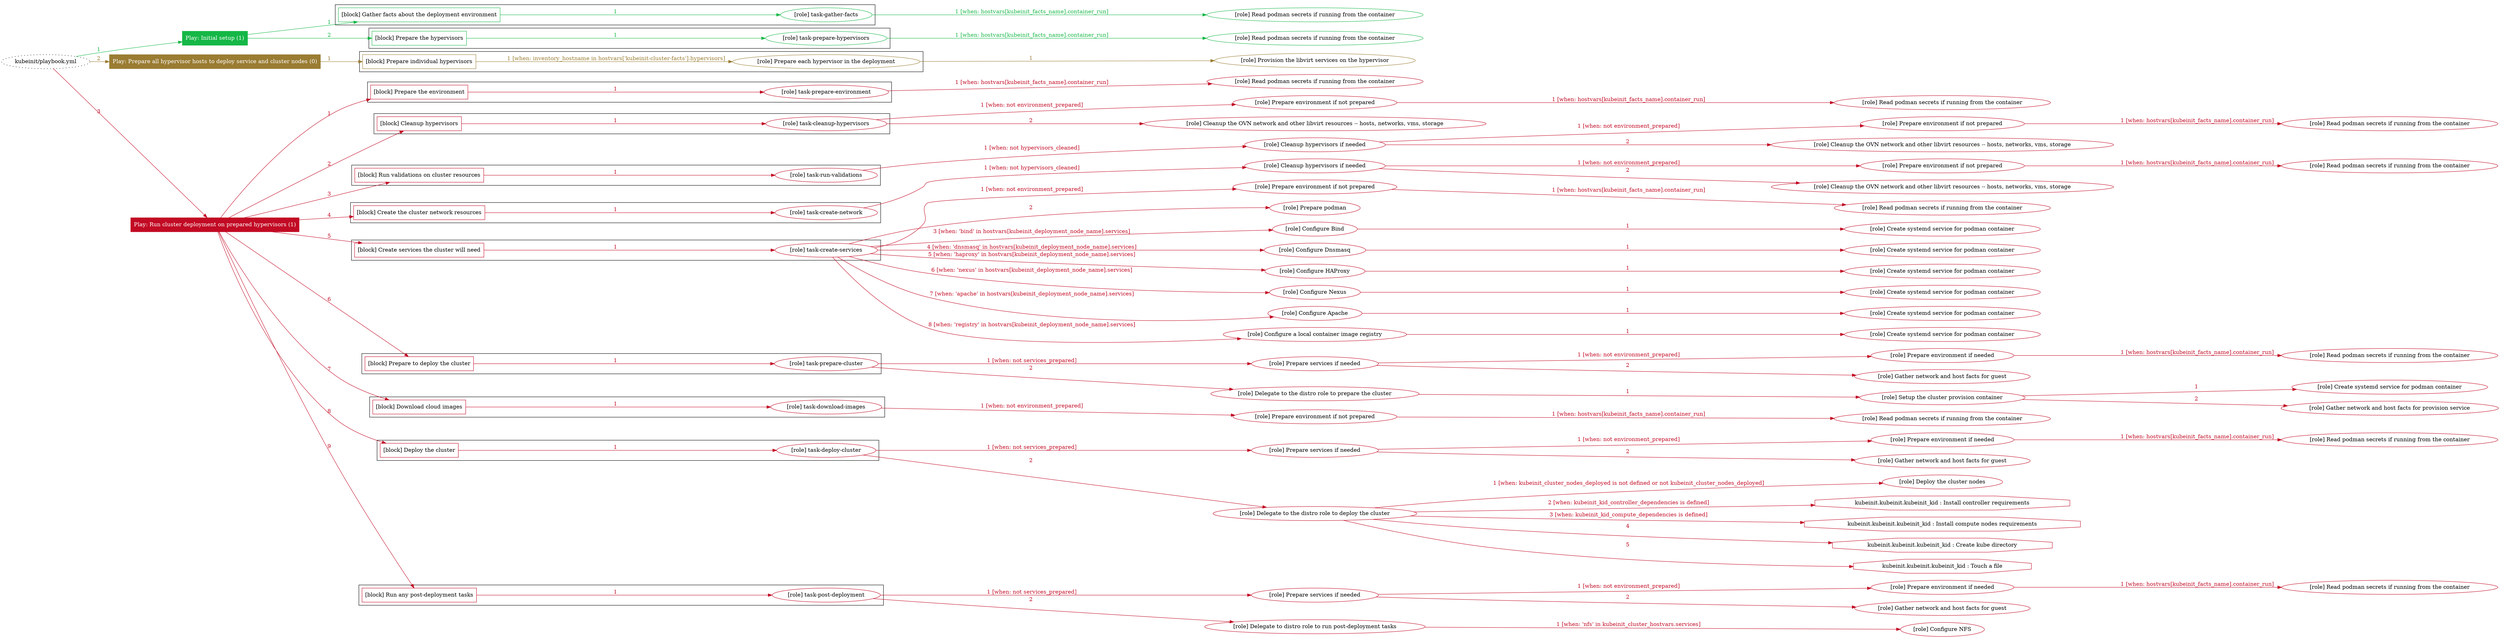 digraph {
	graph [concentrate=true ordering=in rankdir=LR ratio=fill]
	edge [esep=5 sep=10]
	"kubeinit/playbook.yml" [id=root_node style=dotted]
	play_e6b1a402 [label="Play: Initial setup (1)" color="#15b746" fontcolor="#ffffff" id=play_e6b1a402 shape=box style=filled tooltip=localhost]
	"kubeinit/playbook.yml" -> play_e6b1a402 [label="1 " color="#15b746" fontcolor="#15b746" id=edge_dc4dc7b1 labeltooltip="1 " tooltip="1 "]
	subgraph "Read podman secrets if running from the container" {
		role_00b666dd [label="[role] Read podman secrets if running from the container" color="#15b746" id=role_00b666dd tooltip="Read podman secrets if running from the container"]
	}
	subgraph "task-gather-facts" {
		role_b710b687 [label="[role] task-gather-facts" color="#15b746" id=role_b710b687 tooltip="task-gather-facts"]
		role_b710b687 -> role_00b666dd [label="1 [when: hostvars[kubeinit_facts_name].container_run]" color="#15b746" fontcolor="#15b746" id=edge_544b219d labeltooltip="1 [when: hostvars[kubeinit_facts_name].container_run]" tooltip="1 [when: hostvars[kubeinit_facts_name].container_run]"]
	}
	subgraph "Read podman secrets if running from the container" {
		role_ce1efb12 [label="[role] Read podman secrets if running from the container" color="#15b746" id=role_ce1efb12 tooltip="Read podman secrets if running from the container"]
	}
	subgraph "task-prepare-hypervisors" {
		role_caefab66 [label="[role] task-prepare-hypervisors" color="#15b746" id=role_caefab66 tooltip="task-prepare-hypervisors"]
		role_caefab66 -> role_ce1efb12 [label="1 [when: hostvars[kubeinit_facts_name].container_run]" color="#15b746" fontcolor="#15b746" id=edge_49254220 labeltooltip="1 [when: hostvars[kubeinit_facts_name].container_run]" tooltip="1 [when: hostvars[kubeinit_facts_name].container_run]"]
	}
	subgraph "Play: Initial setup (1)" {
		play_e6b1a402 -> block_34966cc2 [label=1 color="#15b746" fontcolor="#15b746" id=edge_dc4cecca labeltooltip=1 tooltip=1]
		subgraph cluster_block_34966cc2 {
			block_34966cc2 [label="[block] Gather facts about the deployment environment" color="#15b746" id=block_34966cc2 labeltooltip="Gather facts about the deployment environment" shape=box tooltip="Gather facts about the deployment environment"]
			block_34966cc2 -> role_b710b687 [label="1 " color="#15b746" fontcolor="#15b746" id=edge_626453d9 labeltooltip="1 " tooltip="1 "]
		}
		play_e6b1a402 -> block_a5060d05 [label=2 color="#15b746" fontcolor="#15b746" id=edge_97938719 labeltooltip=2 tooltip=2]
		subgraph cluster_block_a5060d05 {
			block_a5060d05 [label="[block] Prepare the hypervisors" color="#15b746" id=block_a5060d05 labeltooltip="Prepare the hypervisors" shape=box tooltip="Prepare the hypervisors"]
			block_a5060d05 -> role_caefab66 [label="1 " color="#15b746" fontcolor="#15b746" id=edge_d8753401 labeltooltip="1 " tooltip="1 "]
		}
	}
	play_483fb10e [label="Play: Prepare all hypervisor hosts to deploy service and cluster nodes (0)" color="#9a7c32" fontcolor="#ffffff" id=play_483fb10e shape=box style=filled tooltip="Play: Prepare all hypervisor hosts to deploy service and cluster nodes (0)"]
	"kubeinit/playbook.yml" -> play_483fb10e [label="2 " color="#9a7c32" fontcolor="#9a7c32" id=edge_ee0d9b00 labeltooltip="2 " tooltip="2 "]
	subgraph "Provision the libvirt services on the hypervisor" {
		role_8f7153d9 [label="[role] Provision the libvirt services on the hypervisor" color="#9a7c32" id=role_8f7153d9 tooltip="Provision the libvirt services on the hypervisor"]
	}
	subgraph "Prepare each hypervisor in the deployment" {
		role_39cf60a8 [label="[role] Prepare each hypervisor in the deployment" color="#9a7c32" id=role_39cf60a8 tooltip="Prepare each hypervisor in the deployment"]
		role_39cf60a8 -> role_8f7153d9 [label="1 " color="#9a7c32" fontcolor="#9a7c32" id=edge_33e3199a labeltooltip="1 " tooltip="1 "]
	}
	subgraph "Play: Prepare all hypervisor hosts to deploy service and cluster nodes (0)" {
		play_483fb10e -> block_f9be60b2 [label=1 color="#9a7c32" fontcolor="#9a7c32" id=edge_8aaaee2b labeltooltip=1 tooltip=1]
		subgraph cluster_block_f9be60b2 {
			block_f9be60b2 [label="[block] Prepare individual hypervisors" color="#9a7c32" id=block_f9be60b2 labeltooltip="Prepare individual hypervisors" shape=box tooltip="Prepare individual hypervisors"]
			block_f9be60b2 -> role_39cf60a8 [label="1 [when: inventory_hostname in hostvars['kubeinit-cluster-facts'].hypervisors]" color="#9a7c32" fontcolor="#9a7c32" id=edge_5041eeca labeltooltip="1 [when: inventory_hostname in hostvars['kubeinit-cluster-facts'].hypervisors]" tooltip="1 [when: inventory_hostname in hostvars['kubeinit-cluster-facts'].hypervisors]"]
		}
	}
	play_53cd7762 [label="Play: Run cluster deployment on prepared hypervisors (1)" color="#c20a24" fontcolor="#ffffff" id=play_53cd7762 shape=box style=filled tooltip=localhost]
	"kubeinit/playbook.yml" -> play_53cd7762 [label="3 " color="#c20a24" fontcolor="#c20a24" id=edge_be16aadf labeltooltip="3 " tooltip="3 "]
	subgraph "Read podman secrets if running from the container" {
		role_179899b7 [label="[role] Read podman secrets if running from the container" color="#c20a24" id=role_179899b7 tooltip="Read podman secrets if running from the container"]
	}
	subgraph "task-prepare-environment" {
		role_958b641f [label="[role] task-prepare-environment" color="#c20a24" id=role_958b641f tooltip="task-prepare-environment"]
		role_958b641f -> role_179899b7 [label="1 [when: hostvars[kubeinit_facts_name].container_run]" color="#c20a24" fontcolor="#c20a24" id=edge_2636b552 labeltooltip="1 [when: hostvars[kubeinit_facts_name].container_run]" tooltip="1 [when: hostvars[kubeinit_facts_name].container_run]"]
	}
	subgraph "Read podman secrets if running from the container" {
		role_50d938b4 [label="[role] Read podman secrets if running from the container" color="#c20a24" id=role_50d938b4 tooltip="Read podman secrets if running from the container"]
	}
	subgraph "Prepare environment if not prepared" {
		role_6b51e745 [label="[role] Prepare environment if not prepared" color="#c20a24" id=role_6b51e745 tooltip="Prepare environment if not prepared"]
		role_6b51e745 -> role_50d938b4 [label="1 [when: hostvars[kubeinit_facts_name].container_run]" color="#c20a24" fontcolor="#c20a24" id=edge_b9e69c21 labeltooltip="1 [when: hostvars[kubeinit_facts_name].container_run]" tooltip="1 [when: hostvars[kubeinit_facts_name].container_run]"]
	}
	subgraph "Cleanup the OVN network and other libvirt resources -- hosts, networks, vms, storage" {
		role_00b68caf [label="[role] Cleanup the OVN network and other libvirt resources -- hosts, networks, vms, storage" color="#c20a24" id=role_00b68caf tooltip="Cleanup the OVN network and other libvirt resources -- hosts, networks, vms, storage"]
	}
	subgraph "task-cleanup-hypervisors" {
		role_560dd897 [label="[role] task-cleanup-hypervisors" color="#c20a24" id=role_560dd897 tooltip="task-cleanup-hypervisors"]
		role_560dd897 -> role_6b51e745 [label="1 [when: not environment_prepared]" color="#c20a24" fontcolor="#c20a24" id=edge_0d9d6d0d labeltooltip="1 [when: not environment_prepared]" tooltip="1 [when: not environment_prepared]"]
		role_560dd897 -> role_00b68caf [label="2 " color="#c20a24" fontcolor="#c20a24" id=edge_5b290b01 labeltooltip="2 " tooltip="2 "]
	}
	subgraph "Read podman secrets if running from the container" {
		role_a9229727 [label="[role] Read podman secrets if running from the container" color="#c20a24" id=role_a9229727 tooltip="Read podman secrets if running from the container"]
	}
	subgraph "Prepare environment if not prepared" {
		role_ed467cb5 [label="[role] Prepare environment if not prepared" color="#c20a24" id=role_ed467cb5 tooltip="Prepare environment if not prepared"]
		role_ed467cb5 -> role_a9229727 [label="1 [when: hostvars[kubeinit_facts_name].container_run]" color="#c20a24" fontcolor="#c20a24" id=edge_814cddb6 labeltooltip="1 [when: hostvars[kubeinit_facts_name].container_run]" tooltip="1 [when: hostvars[kubeinit_facts_name].container_run]"]
	}
	subgraph "Cleanup the OVN network and other libvirt resources -- hosts, networks, vms, storage" {
		role_f5a06365 [label="[role] Cleanup the OVN network and other libvirt resources -- hosts, networks, vms, storage" color="#c20a24" id=role_f5a06365 tooltip="Cleanup the OVN network and other libvirt resources -- hosts, networks, vms, storage"]
	}
	subgraph "Cleanup hypervisors if needed" {
		role_3d7b2ba5 [label="[role] Cleanup hypervisors if needed" color="#c20a24" id=role_3d7b2ba5 tooltip="Cleanup hypervisors if needed"]
		role_3d7b2ba5 -> role_ed467cb5 [label="1 [when: not environment_prepared]" color="#c20a24" fontcolor="#c20a24" id=edge_16fdf7ad labeltooltip="1 [when: not environment_prepared]" tooltip="1 [when: not environment_prepared]"]
		role_3d7b2ba5 -> role_f5a06365 [label="2 " color="#c20a24" fontcolor="#c20a24" id=edge_6fa252d6 labeltooltip="2 " tooltip="2 "]
	}
	subgraph "task-run-validations" {
		role_ddd176c1 [label="[role] task-run-validations" color="#c20a24" id=role_ddd176c1 tooltip="task-run-validations"]
		role_ddd176c1 -> role_3d7b2ba5 [label="1 [when: not hypervisors_cleaned]" color="#c20a24" fontcolor="#c20a24" id=edge_f3b71a70 labeltooltip="1 [when: not hypervisors_cleaned]" tooltip="1 [when: not hypervisors_cleaned]"]
	}
	subgraph "Read podman secrets if running from the container" {
		role_33016c50 [label="[role] Read podman secrets if running from the container" color="#c20a24" id=role_33016c50 tooltip="Read podman secrets if running from the container"]
	}
	subgraph "Prepare environment if not prepared" {
		role_7424a522 [label="[role] Prepare environment if not prepared" color="#c20a24" id=role_7424a522 tooltip="Prepare environment if not prepared"]
		role_7424a522 -> role_33016c50 [label="1 [when: hostvars[kubeinit_facts_name].container_run]" color="#c20a24" fontcolor="#c20a24" id=edge_960f7013 labeltooltip="1 [when: hostvars[kubeinit_facts_name].container_run]" tooltip="1 [when: hostvars[kubeinit_facts_name].container_run]"]
	}
	subgraph "Cleanup the OVN network and other libvirt resources -- hosts, networks, vms, storage" {
		role_06b0de7c [label="[role] Cleanup the OVN network and other libvirt resources -- hosts, networks, vms, storage" color="#c20a24" id=role_06b0de7c tooltip="Cleanup the OVN network and other libvirt resources -- hosts, networks, vms, storage"]
	}
	subgraph "Cleanup hypervisors if needed" {
		role_d4a302e5 [label="[role] Cleanup hypervisors if needed" color="#c20a24" id=role_d4a302e5 tooltip="Cleanup hypervisors if needed"]
		role_d4a302e5 -> role_7424a522 [label="1 [when: not environment_prepared]" color="#c20a24" fontcolor="#c20a24" id=edge_1a9ff4cf labeltooltip="1 [when: not environment_prepared]" tooltip="1 [when: not environment_prepared]"]
		role_d4a302e5 -> role_06b0de7c [label="2 " color="#c20a24" fontcolor="#c20a24" id=edge_66c78184 labeltooltip="2 " tooltip="2 "]
	}
	subgraph "task-create-network" {
		role_41c11c2b [label="[role] task-create-network" color="#c20a24" id=role_41c11c2b tooltip="task-create-network"]
		role_41c11c2b -> role_d4a302e5 [label="1 [when: not hypervisors_cleaned]" color="#c20a24" fontcolor="#c20a24" id=edge_7a38ca56 labeltooltip="1 [when: not hypervisors_cleaned]" tooltip="1 [when: not hypervisors_cleaned]"]
	}
	subgraph "Read podman secrets if running from the container" {
		role_67b9f148 [label="[role] Read podman secrets if running from the container" color="#c20a24" id=role_67b9f148 tooltip="Read podman secrets if running from the container"]
	}
	subgraph "Prepare environment if not prepared" {
		role_f01d0935 [label="[role] Prepare environment if not prepared" color="#c20a24" id=role_f01d0935 tooltip="Prepare environment if not prepared"]
		role_f01d0935 -> role_67b9f148 [label="1 [when: hostvars[kubeinit_facts_name].container_run]" color="#c20a24" fontcolor="#c20a24" id=edge_90acefce labeltooltip="1 [when: hostvars[kubeinit_facts_name].container_run]" tooltip="1 [when: hostvars[kubeinit_facts_name].container_run]"]
	}
	subgraph "Prepare podman" {
		role_32b1f80f [label="[role] Prepare podman" color="#c20a24" id=role_32b1f80f tooltip="Prepare podman"]
	}
	subgraph "Create systemd service for podman container" {
		role_dba78838 [label="[role] Create systemd service for podman container" color="#c20a24" id=role_dba78838 tooltip="Create systemd service for podman container"]
	}
	subgraph "Configure Bind" {
		role_2be4b483 [label="[role] Configure Bind" color="#c20a24" id=role_2be4b483 tooltip="Configure Bind"]
		role_2be4b483 -> role_dba78838 [label="1 " color="#c20a24" fontcolor="#c20a24" id=edge_2e7aaba1 labeltooltip="1 " tooltip="1 "]
	}
	subgraph "Create systemd service for podman container" {
		role_01d5393a [label="[role] Create systemd service for podman container" color="#c20a24" id=role_01d5393a tooltip="Create systemd service for podman container"]
	}
	subgraph "Configure Dnsmasq" {
		role_22e727f2 [label="[role] Configure Dnsmasq" color="#c20a24" id=role_22e727f2 tooltip="Configure Dnsmasq"]
		role_22e727f2 -> role_01d5393a [label="1 " color="#c20a24" fontcolor="#c20a24" id=edge_a8fff9f8 labeltooltip="1 " tooltip="1 "]
	}
	subgraph "Create systemd service for podman container" {
		role_839470a9 [label="[role] Create systemd service for podman container" color="#c20a24" id=role_839470a9 tooltip="Create systemd service for podman container"]
	}
	subgraph "Configure HAProxy" {
		role_b402e2cf [label="[role] Configure HAProxy" color="#c20a24" id=role_b402e2cf tooltip="Configure HAProxy"]
		role_b402e2cf -> role_839470a9 [label="1 " color="#c20a24" fontcolor="#c20a24" id=edge_351bc6e8 labeltooltip="1 " tooltip="1 "]
	}
	subgraph "Create systemd service for podman container" {
		role_246fcee0 [label="[role] Create systemd service for podman container" color="#c20a24" id=role_246fcee0 tooltip="Create systemd service for podman container"]
	}
	subgraph "Configure Nexus" {
		role_e859d017 [label="[role] Configure Nexus" color="#c20a24" id=role_e859d017 tooltip="Configure Nexus"]
		role_e859d017 -> role_246fcee0 [label="1 " color="#c20a24" fontcolor="#c20a24" id=edge_c1a99fb7 labeltooltip="1 " tooltip="1 "]
	}
	subgraph "Create systemd service for podman container" {
		role_3ea85116 [label="[role] Create systemd service for podman container" color="#c20a24" id=role_3ea85116 tooltip="Create systemd service for podman container"]
	}
	subgraph "Configure Apache" {
		role_002a775b [label="[role] Configure Apache" color="#c20a24" id=role_002a775b tooltip="Configure Apache"]
		role_002a775b -> role_3ea85116 [label="1 " color="#c20a24" fontcolor="#c20a24" id=edge_71494f9c labeltooltip="1 " tooltip="1 "]
	}
	subgraph "Create systemd service for podman container" {
		role_6d101428 [label="[role] Create systemd service for podman container" color="#c20a24" id=role_6d101428 tooltip="Create systemd service for podman container"]
	}
	subgraph "Configure a local container image registry" {
		role_fbfb576c [label="[role] Configure a local container image registry" color="#c20a24" id=role_fbfb576c tooltip="Configure a local container image registry"]
		role_fbfb576c -> role_6d101428 [label="1 " color="#c20a24" fontcolor="#c20a24" id=edge_6470104b labeltooltip="1 " tooltip="1 "]
	}
	subgraph "task-create-services" {
		role_2018ac37 [label="[role] task-create-services" color="#c20a24" id=role_2018ac37 tooltip="task-create-services"]
		role_2018ac37 -> role_f01d0935 [label="1 [when: not environment_prepared]" color="#c20a24" fontcolor="#c20a24" id=edge_df5d61b6 labeltooltip="1 [when: not environment_prepared]" tooltip="1 [when: not environment_prepared]"]
		role_2018ac37 -> role_32b1f80f [label="2 " color="#c20a24" fontcolor="#c20a24" id=edge_1a829839 labeltooltip="2 " tooltip="2 "]
		role_2018ac37 -> role_2be4b483 [label="3 [when: 'bind' in hostvars[kubeinit_deployment_node_name].services]" color="#c20a24" fontcolor="#c20a24" id=edge_35ebcb52 labeltooltip="3 [when: 'bind' in hostvars[kubeinit_deployment_node_name].services]" tooltip="3 [when: 'bind' in hostvars[kubeinit_deployment_node_name].services]"]
		role_2018ac37 -> role_22e727f2 [label="4 [when: 'dnsmasq' in hostvars[kubeinit_deployment_node_name].services]" color="#c20a24" fontcolor="#c20a24" id=edge_1595c579 labeltooltip="4 [when: 'dnsmasq' in hostvars[kubeinit_deployment_node_name].services]" tooltip="4 [when: 'dnsmasq' in hostvars[kubeinit_deployment_node_name].services]"]
		role_2018ac37 -> role_b402e2cf [label="5 [when: 'haproxy' in hostvars[kubeinit_deployment_node_name].services]" color="#c20a24" fontcolor="#c20a24" id=edge_eea3197e labeltooltip="5 [when: 'haproxy' in hostvars[kubeinit_deployment_node_name].services]" tooltip="5 [when: 'haproxy' in hostvars[kubeinit_deployment_node_name].services]"]
		role_2018ac37 -> role_e859d017 [label="6 [when: 'nexus' in hostvars[kubeinit_deployment_node_name].services]" color="#c20a24" fontcolor="#c20a24" id=edge_87cac888 labeltooltip="6 [when: 'nexus' in hostvars[kubeinit_deployment_node_name].services]" tooltip="6 [when: 'nexus' in hostvars[kubeinit_deployment_node_name].services]"]
		role_2018ac37 -> role_002a775b [label="7 [when: 'apache' in hostvars[kubeinit_deployment_node_name].services]" color="#c20a24" fontcolor="#c20a24" id=edge_0b607695 labeltooltip="7 [when: 'apache' in hostvars[kubeinit_deployment_node_name].services]" tooltip="7 [when: 'apache' in hostvars[kubeinit_deployment_node_name].services]"]
		role_2018ac37 -> role_fbfb576c [label="8 [when: 'registry' in hostvars[kubeinit_deployment_node_name].services]" color="#c20a24" fontcolor="#c20a24" id=edge_8949c6d5 labeltooltip="8 [when: 'registry' in hostvars[kubeinit_deployment_node_name].services]" tooltip="8 [when: 'registry' in hostvars[kubeinit_deployment_node_name].services]"]
	}
	subgraph "Read podman secrets if running from the container" {
		role_164f575e [label="[role] Read podman secrets if running from the container" color="#c20a24" id=role_164f575e tooltip="Read podman secrets if running from the container"]
	}
	subgraph "Prepare environment if needed" {
		role_29bb2ff6 [label="[role] Prepare environment if needed" color="#c20a24" id=role_29bb2ff6 tooltip="Prepare environment if needed"]
		role_29bb2ff6 -> role_164f575e [label="1 [when: hostvars[kubeinit_facts_name].container_run]" color="#c20a24" fontcolor="#c20a24" id=edge_4122ddfb labeltooltip="1 [when: hostvars[kubeinit_facts_name].container_run]" tooltip="1 [when: hostvars[kubeinit_facts_name].container_run]"]
	}
	subgraph "Gather network and host facts for guest" {
		role_2366b030 [label="[role] Gather network and host facts for guest" color="#c20a24" id=role_2366b030 tooltip="Gather network and host facts for guest"]
	}
	subgraph "Prepare services if needed" {
		role_933addc9 [label="[role] Prepare services if needed" color="#c20a24" id=role_933addc9 tooltip="Prepare services if needed"]
		role_933addc9 -> role_29bb2ff6 [label="1 [when: not environment_prepared]" color="#c20a24" fontcolor="#c20a24" id=edge_aee123c8 labeltooltip="1 [when: not environment_prepared]" tooltip="1 [when: not environment_prepared]"]
		role_933addc9 -> role_2366b030 [label="2 " color="#c20a24" fontcolor="#c20a24" id=edge_ae6416b8 labeltooltip="2 " tooltip="2 "]
	}
	subgraph "Create systemd service for podman container" {
		role_17b80891 [label="[role] Create systemd service for podman container" color="#c20a24" id=role_17b80891 tooltip="Create systemd service for podman container"]
	}
	subgraph "Gather network and host facts for provision service" {
		role_68af3eb8 [label="[role] Gather network and host facts for provision service" color="#c20a24" id=role_68af3eb8 tooltip="Gather network and host facts for provision service"]
	}
	subgraph "Setup the cluster provision container" {
		role_f86663db [label="[role] Setup the cluster provision container" color="#c20a24" id=role_f86663db tooltip="Setup the cluster provision container"]
		role_f86663db -> role_17b80891 [label="1 " color="#c20a24" fontcolor="#c20a24" id=edge_216d204d labeltooltip="1 " tooltip="1 "]
		role_f86663db -> role_68af3eb8 [label="2 " color="#c20a24" fontcolor="#c20a24" id=edge_ee4edc3f labeltooltip="2 " tooltip="2 "]
	}
	subgraph "Delegate to the distro role to prepare the cluster" {
		role_1bcc16ee [label="[role] Delegate to the distro role to prepare the cluster" color="#c20a24" id=role_1bcc16ee tooltip="Delegate to the distro role to prepare the cluster"]
		role_1bcc16ee -> role_f86663db [label="1 " color="#c20a24" fontcolor="#c20a24" id=edge_50c12374 labeltooltip="1 " tooltip="1 "]
	}
	subgraph "task-prepare-cluster" {
		role_eafef80b [label="[role] task-prepare-cluster" color="#c20a24" id=role_eafef80b tooltip="task-prepare-cluster"]
		role_eafef80b -> role_933addc9 [label="1 [when: not services_prepared]" color="#c20a24" fontcolor="#c20a24" id=edge_23f3d6a3 labeltooltip="1 [when: not services_prepared]" tooltip="1 [when: not services_prepared]"]
		role_eafef80b -> role_1bcc16ee [label="2 " color="#c20a24" fontcolor="#c20a24" id=edge_5a8b56ab labeltooltip="2 " tooltip="2 "]
	}
	subgraph "Read podman secrets if running from the container" {
		role_fa9e8eeb [label="[role] Read podman secrets if running from the container" color="#c20a24" id=role_fa9e8eeb tooltip="Read podman secrets if running from the container"]
	}
	subgraph "Prepare environment if not prepared" {
		role_fb3a4cce [label="[role] Prepare environment if not prepared" color="#c20a24" id=role_fb3a4cce tooltip="Prepare environment if not prepared"]
		role_fb3a4cce -> role_fa9e8eeb [label="1 [when: hostvars[kubeinit_facts_name].container_run]" color="#c20a24" fontcolor="#c20a24" id=edge_cfdb1ff1 labeltooltip="1 [when: hostvars[kubeinit_facts_name].container_run]" tooltip="1 [when: hostvars[kubeinit_facts_name].container_run]"]
	}
	subgraph "task-download-images" {
		role_9adf0b64 [label="[role] task-download-images" color="#c20a24" id=role_9adf0b64 tooltip="task-download-images"]
		role_9adf0b64 -> role_fb3a4cce [label="1 [when: not environment_prepared]" color="#c20a24" fontcolor="#c20a24" id=edge_4cab1f74 labeltooltip="1 [when: not environment_prepared]" tooltip="1 [when: not environment_prepared]"]
	}
	subgraph "Read podman secrets if running from the container" {
		role_19b2bd87 [label="[role] Read podman secrets if running from the container" color="#c20a24" id=role_19b2bd87 tooltip="Read podman secrets if running from the container"]
	}
	subgraph "Prepare environment if needed" {
		role_7ad4ba25 [label="[role] Prepare environment if needed" color="#c20a24" id=role_7ad4ba25 tooltip="Prepare environment if needed"]
		role_7ad4ba25 -> role_19b2bd87 [label="1 [when: hostvars[kubeinit_facts_name].container_run]" color="#c20a24" fontcolor="#c20a24" id=edge_b4f2e90d labeltooltip="1 [when: hostvars[kubeinit_facts_name].container_run]" tooltip="1 [when: hostvars[kubeinit_facts_name].container_run]"]
	}
	subgraph "Gather network and host facts for guest" {
		role_d863bf0c [label="[role] Gather network and host facts for guest" color="#c20a24" id=role_d863bf0c tooltip="Gather network and host facts for guest"]
	}
	subgraph "Prepare services if needed" {
		role_ad387534 [label="[role] Prepare services if needed" color="#c20a24" id=role_ad387534 tooltip="Prepare services if needed"]
		role_ad387534 -> role_7ad4ba25 [label="1 [when: not environment_prepared]" color="#c20a24" fontcolor="#c20a24" id=edge_3e8f4a68 labeltooltip="1 [when: not environment_prepared]" tooltip="1 [when: not environment_prepared]"]
		role_ad387534 -> role_d863bf0c [label="2 " color="#c20a24" fontcolor="#c20a24" id=edge_68840630 labeltooltip="2 " tooltip="2 "]
	}
	subgraph "Deploy the cluster nodes" {
		role_026f2bd0 [label="[role] Deploy the cluster nodes" color="#c20a24" id=role_026f2bd0 tooltip="Deploy the cluster nodes"]
	}
	subgraph "Delegate to the distro role to deploy the cluster" {
		role_f87f23be [label="[role] Delegate to the distro role to deploy the cluster" color="#c20a24" id=role_f87f23be tooltip="Delegate to the distro role to deploy the cluster"]
		role_f87f23be -> role_026f2bd0 [label="1 [when: kubeinit_cluster_nodes_deployed is not defined or not kubeinit_cluster_nodes_deployed]" color="#c20a24" fontcolor="#c20a24" id=edge_75eec10a labeltooltip="1 [when: kubeinit_cluster_nodes_deployed is not defined or not kubeinit_cluster_nodes_deployed]" tooltip="1 [when: kubeinit_cluster_nodes_deployed is not defined or not kubeinit_cluster_nodes_deployed]"]
		task_fadddb01 [label="kubeinit.kubeinit.kubeinit_kid : Install controller requirements" color="#c20a24" id=task_fadddb01 shape=octagon tooltip="kubeinit.kubeinit.kubeinit_kid : Install controller requirements"]
		role_f87f23be -> task_fadddb01 [label="2 [when: kubeinit_kid_controller_dependencies is defined]" color="#c20a24" fontcolor="#c20a24" id=edge_727f0187 labeltooltip="2 [when: kubeinit_kid_controller_dependencies is defined]" tooltip="2 [when: kubeinit_kid_controller_dependencies is defined]"]
		task_904a039c [label="kubeinit.kubeinit.kubeinit_kid : Install compute nodes requirements" color="#c20a24" id=task_904a039c shape=octagon tooltip="kubeinit.kubeinit.kubeinit_kid : Install compute nodes requirements"]
		role_f87f23be -> task_904a039c [label="3 [when: kubeinit_kid_compute_dependencies is defined]" color="#c20a24" fontcolor="#c20a24" id=edge_97fcdd31 labeltooltip="3 [when: kubeinit_kid_compute_dependencies is defined]" tooltip="3 [when: kubeinit_kid_compute_dependencies is defined]"]
		task_86708935 [label="kubeinit.kubeinit.kubeinit_kid : Create kube directory" color="#c20a24" id=task_86708935 shape=octagon tooltip="kubeinit.kubeinit.kubeinit_kid : Create kube directory"]
		role_f87f23be -> task_86708935 [label="4 " color="#c20a24" fontcolor="#c20a24" id=edge_d6314535 labeltooltip="4 " tooltip="4 "]
		task_bf5d2532 [label="kubeinit.kubeinit.kubeinit_kid : Touch a file" color="#c20a24" id=task_bf5d2532 shape=octagon tooltip="kubeinit.kubeinit.kubeinit_kid : Touch a file"]
		role_f87f23be -> task_bf5d2532 [label="5 " color="#c20a24" fontcolor="#c20a24" id=edge_bf054ce1 labeltooltip="5 " tooltip="5 "]
	}
	subgraph "task-deploy-cluster" {
		role_b59c4d49 [label="[role] task-deploy-cluster" color="#c20a24" id=role_b59c4d49 tooltip="task-deploy-cluster"]
		role_b59c4d49 -> role_ad387534 [label="1 [when: not services_prepared]" color="#c20a24" fontcolor="#c20a24" id=edge_06daafaa labeltooltip="1 [when: not services_prepared]" tooltip="1 [when: not services_prepared]"]
		role_b59c4d49 -> role_f87f23be [label="2 " color="#c20a24" fontcolor="#c20a24" id=edge_1b703fa1 labeltooltip="2 " tooltip="2 "]
	}
	subgraph "Read podman secrets if running from the container" {
		role_73219563 [label="[role] Read podman secrets if running from the container" color="#c20a24" id=role_73219563 tooltip="Read podman secrets if running from the container"]
	}
	subgraph "Prepare environment if needed" {
		role_298fb1e7 [label="[role] Prepare environment if needed" color="#c20a24" id=role_298fb1e7 tooltip="Prepare environment if needed"]
		role_298fb1e7 -> role_73219563 [label="1 [when: hostvars[kubeinit_facts_name].container_run]" color="#c20a24" fontcolor="#c20a24" id=edge_59c8b59d labeltooltip="1 [when: hostvars[kubeinit_facts_name].container_run]" tooltip="1 [when: hostvars[kubeinit_facts_name].container_run]"]
	}
	subgraph "Gather network and host facts for guest" {
		role_ce87ebe3 [label="[role] Gather network and host facts for guest" color="#c20a24" id=role_ce87ebe3 tooltip="Gather network and host facts for guest"]
	}
	subgraph "Prepare services if needed" {
		role_7678cfa6 [label="[role] Prepare services if needed" color="#c20a24" id=role_7678cfa6 tooltip="Prepare services if needed"]
		role_7678cfa6 -> role_298fb1e7 [label="1 [when: not environment_prepared]" color="#c20a24" fontcolor="#c20a24" id=edge_91a28108 labeltooltip="1 [when: not environment_prepared]" tooltip="1 [when: not environment_prepared]"]
		role_7678cfa6 -> role_ce87ebe3 [label="2 " color="#c20a24" fontcolor="#c20a24" id=edge_9347a2e8 labeltooltip="2 " tooltip="2 "]
	}
	subgraph "Configure NFS" {
		role_4fb4992a [label="[role] Configure NFS" color="#c20a24" id=role_4fb4992a tooltip="Configure NFS"]
	}
	subgraph "Delegate to distro role to run post-deployment tasks" {
		role_06c95fea [label="[role] Delegate to distro role to run post-deployment tasks" color="#c20a24" id=role_06c95fea tooltip="Delegate to distro role to run post-deployment tasks"]
		role_06c95fea -> role_4fb4992a [label="1 [when: 'nfs' in kubeinit_cluster_hostvars.services]" color="#c20a24" fontcolor="#c20a24" id=edge_7d432fd3 labeltooltip="1 [when: 'nfs' in kubeinit_cluster_hostvars.services]" tooltip="1 [when: 'nfs' in kubeinit_cluster_hostvars.services]"]
	}
	subgraph "task-post-deployment" {
		role_c29f78bc [label="[role] task-post-deployment" color="#c20a24" id=role_c29f78bc tooltip="task-post-deployment"]
		role_c29f78bc -> role_7678cfa6 [label="1 [when: not services_prepared]" color="#c20a24" fontcolor="#c20a24" id=edge_ee5ed1b5 labeltooltip="1 [when: not services_prepared]" tooltip="1 [when: not services_prepared]"]
		role_c29f78bc -> role_06c95fea [label="2 " color="#c20a24" fontcolor="#c20a24" id=edge_25978e6a labeltooltip="2 " tooltip="2 "]
	}
	subgraph "Play: Run cluster deployment on prepared hypervisors (1)" {
		play_53cd7762 -> block_ad15bbae [label=1 color="#c20a24" fontcolor="#c20a24" id=edge_2f168b04 labeltooltip=1 tooltip=1]
		subgraph cluster_block_ad15bbae {
			block_ad15bbae [label="[block] Prepare the environment" color="#c20a24" id=block_ad15bbae labeltooltip="Prepare the environment" shape=box tooltip="Prepare the environment"]
			block_ad15bbae -> role_958b641f [label="1 " color="#c20a24" fontcolor="#c20a24" id=edge_dcbec821 labeltooltip="1 " tooltip="1 "]
		}
		play_53cd7762 -> block_ed65940d [label=2 color="#c20a24" fontcolor="#c20a24" id=edge_af9f10c1 labeltooltip=2 tooltip=2]
		subgraph cluster_block_ed65940d {
			block_ed65940d [label="[block] Cleanup hypervisors" color="#c20a24" id=block_ed65940d labeltooltip="Cleanup hypervisors" shape=box tooltip="Cleanup hypervisors"]
			block_ed65940d -> role_560dd897 [label="1 " color="#c20a24" fontcolor="#c20a24" id=edge_4a23bbcc labeltooltip="1 " tooltip="1 "]
		}
		play_53cd7762 -> block_fa70d60d [label=3 color="#c20a24" fontcolor="#c20a24" id=edge_b27b19b1 labeltooltip=3 tooltip=3]
		subgraph cluster_block_fa70d60d {
			block_fa70d60d [label="[block] Run validations on cluster resources" color="#c20a24" id=block_fa70d60d labeltooltip="Run validations on cluster resources" shape=box tooltip="Run validations on cluster resources"]
			block_fa70d60d -> role_ddd176c1 [label="1 " color="#c20a24" fontcolor="#c20a24" id=edge_30b319bc labeltooltip="1 " tooltip="1 "]
		}
		play_53cd7762 -> block_11c4727f [label=4 color="#c20a24" fontcolor="#c20a24" id=edge_619677fc labeltooltip=4 tooltip=4]
		subgraph cluster_block_11c4727f {
			block_11c4727f [label="[block] Create the cluster network resources" color="#c20a24" id=block_11c4727f labeltooltip="Create the cluster network resources" shape=box tooltip="Create the cluster network resources"]
			block_11c4727f -> role_41c11c2b [label="1 " color="#c20a24" fontcolor="#c20a24" id=edge_3502a5e0 labeltooltip="1 " tooltip="1 "]
		}
		play_53cd7762 -> block_e57374d5 [label=5 color="#c20a24" fontcolor="#c20a24" id=edge_5ad2fbd9 labeltooltip=5 tooltip=5]
		subgraph cluster_block_e57374d5 {
			block_e57374d5 [label="[block] Create services the cluster will need" color="#c20a24" id=block_e57374d5 labeltooltip="Create services the cluster will need" shape=box tooltip="Create services the cluster will need"]
			block_e57374d5 -> role_2018ac37 [label="1 " color="#c20a24" fontcolor="#c20a24" id=edge_e033b62d labeltooltip="1 " tooltip="1 "]
		}
		play_53cd7762 -> block_87a08741 [label=6 color="#c20a24" fontcolor="#c20a24" id=edge_6dec5386 labeltooltip=6 tooltip=6]
		subgraph cluster_block_87a08741 {
			block_87a08741 [label="[block] Prepare to deploy the cluster" color="#c20a24" id=block_87a08741 labeltooltip="Prepare to deploy the cluster" shape=box tooltip="Prepare to deploy the cluster"]
			block_87a08741 -> role_eafef80b [label="1 " color="#c20a24" fontcolor="#c20a24" id=edge_d7da592c labeltooltip="1 " tooltip="1 "]
		}
		play_53cd7762 -> block_29605b8c [label=7 color="#c20a24" fontcolor="#c20a24" id=edge_8a386a0d labeltooltip=7 tooltip=7]
		subgraph cluster_block_29605b8c {
			block_29605b8c [label="[block] Download cloud images" color="#c20a24" id=block_29605b8c labeltooltip="Download cloud images" shape=box tooltip="Download cloud images"]
			block_29605b8c -> role_9adf0b64 [label="1 " color="#c20a24" fontcolor="#c20a24" id=edge_5d7fab08 labeltooltip="1 " tooltip="1 "]
		}
		play_53cd7762 -> block_18dcc45b [label=8 color="#c20a24" fontcolor="#c20a24" id=edge_cdf03a5f labeltooltip=8 tooltip=8]
		subgraph cluster_block_18dcc45b {
			block_18dcc45b [label="[block] Deploy the cluster" color="#c20a24" id=block_18dcc45b labeltooltip="Deploy the cluster" shape=box tooltip="Deploy the cluster"]
			block_18dcc45b -> role_b59c4d49 [label="1 " color="#c20a24" fontcolor="#c20a24" id=edge_a8281cda labeltooltip="1 " tooltip="1 "]
		}
		play_53cd7762 -> block_d835f8e8 [label=9 color="#c20a24" fontcolor="#c20a24" id=edge_c66e3aa8 labeltooltip=9 tooltip=9]
		subgraph cluster_block_d835f8e8 {
			block_d835f8e8 [label="[block] Run any post-deployment tasks" color="#c20a24" id=block_d835f8e8 labeltooltip="Run any post-deployment tasks" shape=box tooltip="Run any post-deployment tasks"]
			block_d835f8e8 -> role_c29f78bc [label="1 " color="#c20a24" fontcolor="#c20a24" id=edge_9fdb8ee2 labeltooltip="1 " tooltip="1 "]
		}
	}
}
